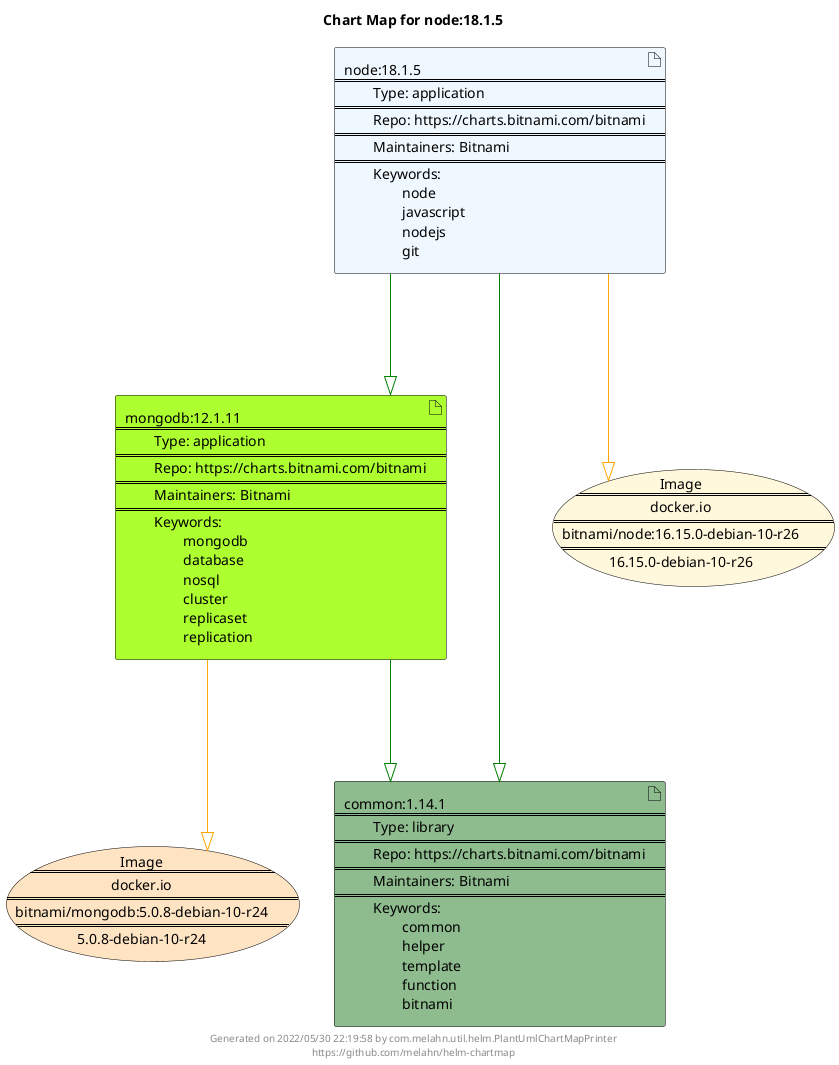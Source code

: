 @startuml
skinparam linetype ortho
skinparam backgroundColor white
skinparam usecaseBorderColor black
skinparam usecaseArrowColor LightSlateGray
skinparam artifactBorderColor black
skinparam artifactArrowColor LightSlateGray

title Chart Map for node:18.1.5

'There are 3 referenced Helm Charts
artifact "mongodb:12.1.11\n====\n\tType: application\n====\n\tRepo: https://charts.bitnami.com/bitnami\n====\n\tMaintainers: Bitnami\n====\n\tKeywords: \n\t\tmongodb\n\t\tdatabase\n\t\tnosql\n\t\tcluster\n\t\treplicaset\n\t\treplication" as mongodb_12_1_11 #GreenYellow
artifact "node:18.1.5\n====\n\tType: application\n====\n\tRepo: https://charts.bitnami.com/bitnami\n====\n\tMaintainers: Bitnami\n====\n\tKeywords: \n\t\tnode\n\t\tjavascript\n\t\tnodejs\n\t\tgit" as node_18_1_5 #AliceBlue
artifact "common:1.14.1\n====\n\tType: library\n====\n\tRepo: https://charts.bitnami.com/bitnami\n====\n\tMaintainers: Bitnami\n====\n\tKeywords: \n\t\tcommon\n\t\thelper\n\t\ttemplate\n\t\tfunction\n\t\tbitnami" as common_1_14_1 #DarkSeaGreen

'There are 2 referenced Docker Images
usecase "Image\n====\ndocker.io\n====\nbitnami/node:16.15.0-debian-10-r26\n====\n16.15.0-debian-10-r26" as docker_io_bitnami_node_16_15_0_debian_10_r26 #Cornsilk
usecase "Image\n====\ndocker.io\n====\nbitnami/mongodb:5.0.8-debian-10-r24\n====\n5.0.8-debian-10-r24" as docker_io_bitnami_mongodb_5_0_8_debian_10_r24 #Bisque

'Chart Dependencies
node_18_1_5--[#green]-|>common_1_14_1
node_18_1_5--[#green]-|>mongodb_12_1_11
mongodb_12_1_11--[#green]-|>common_1_14_1
mongodb_12_1_11--[#orange]-|>docker_io_bitnami_mongodb_5_0_8_debian_10_r24
node_18_1_5--[#orange]-|>docker_io_bitnami_node_16_15_0_debian_10_r26

center footer Generated on 2022/05/30 22:19:58 by com.melahn.util.helm.PlantUmlChartMapPrinter\nhttps://github.com/melahn/helm-chartmap
@enduml
